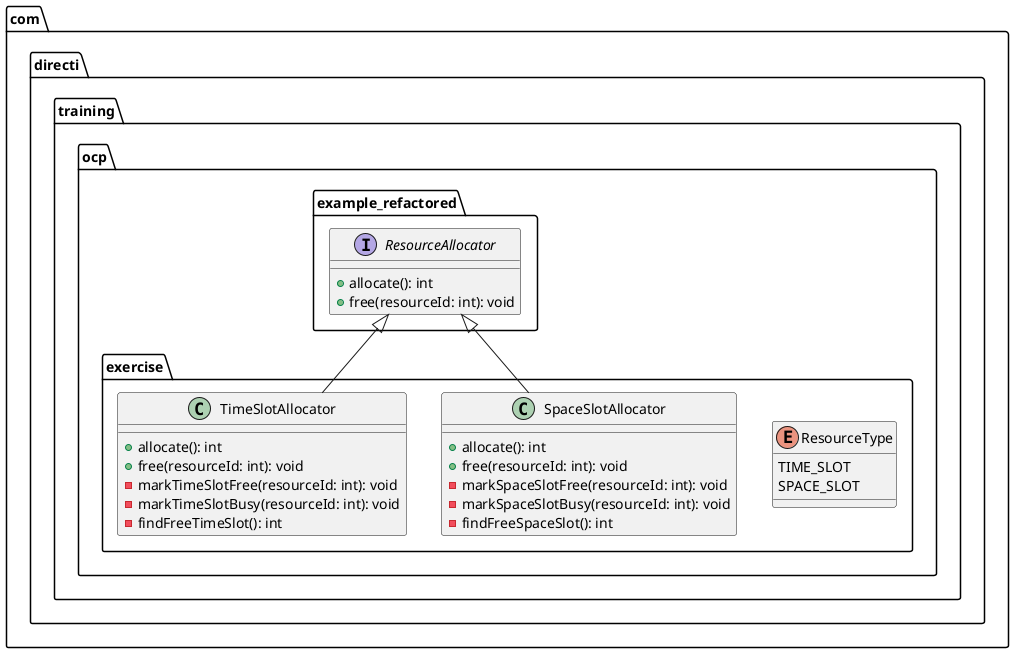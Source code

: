 @startuml

package "com.directi.training.ocp.example_refactored" {
    interface ResourceAllocator {
        + allocate(): int
        + free(resourceId: int): void
    }
}

package "com.directi.training.ocp.exercise" {
    enum ResourceType {
        TIME_SLOT
        SPACE_SLOT
    }

    class SpaceSlotAllocator {
        + allocate(): int
        + free(resourceId: int): void
        - markSpaceSlotFree(resourceId: int): void
        - markSpaceSlotBusy(resourceId: int): void
        - findFreeSpaceSlot(): int
    }

    class TimeSlotAllocator {
        + allocate(): int
        + free(resourceId: int): void
        - markTimeSlotFree(resourceId: int): void
        - markTimeSlotBusy(resourceId: int): void
        - findFreeTimeSlot(): int
    }
}

ResourceAllocator <|-- SpaceSlotAllocator
ResourceAllocator <|-- TimeSlotAllocator

@enduml
